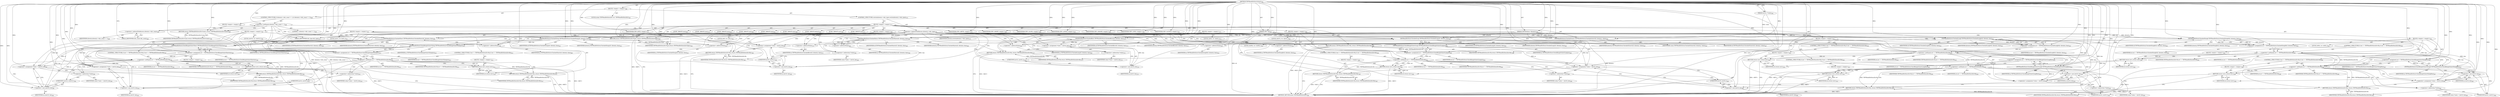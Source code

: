 digraph "TIFFReadDirEntrySshort" {  
"79117" [label = <(METHOD,TIFFReadDirEntrySshort)<SUB>564</SUB>> ]
"79118" [label = <(PARAM,TIFF *tif)<SUB>565</SUB>> ]
"79119" [label = <(PARAM,TIFFDirEntry *direntry)<SUB>565</SUB>> ]
"79120" [label = <(PARAM,int16_t *value)<SUB>565</SUB>> ]
"79121" [label = <(BLOCK,&lt;empty&gt;,&lt;empty&gt;)<SUB>566</SUB>> ]
"79122" [label = <(LOCAL,enum TIFFReadDirEntryErr err: TIFFReadDirEntryErr)<SUB>567</SUB>> ]
"79123" [label = <(CONTROL_STRUCTURE,if (direntry-&gt;tdir_count != 1),if (direntry-&gt;tdir_count != 1))<SUB>568</SUB>> ]
"79124" [label = <(&lt;operator&gt;.notEquals,direntry-&gt;tdir_count != 1)<SUB>568</SUB>> ]
"79125" [label = <(&lt;operator&gt;.indirectFieldAccess,direntry-&gt;tdir_count)<SUB>568</SUB>> ]
"79126" [label = <(IDENTIFIER,direntry,direntry-&gt;tdir_count != 1)<SUB>568</SUB>> ]
"79127" [label = <(FIELD_IDENTIFIER,tdir_count,tdir_count)<SUB>568</SUB>> ]
"79128" [label = <(LITERAL,1,direntry-&gt;tdir_count != 1)<SUB>568</SUB>> ]
"79129" [label = <(BLOCK,&lt;empty&gt;,&lt;empty&gt;)<SUB>569</SUB>> ]
"79130" [label = <(RETURN,return (TIFFReadDirEntryErrCount);,return (TIFFReadDirEntryErrCount);)<SUB>569</SUB>> ]
"79131" [label = <(IDENTIFIER,TIFFReadDirEntryErrCount,return (TIFFReadDirEntryErrCount);)<SUB>569</SUB>> ]
"79132" [label = <(CONTROL_STRUCTURE,switch(direntry-&gt;tdir_type),switch(direntry-&gt;tdir_type))<SUB>570</SUB>> ]
"79133" [label = <(&lt;operator&gt;.indirectFieldAccess,direntry-&gt;tdir_type)<SUB>570</SUB>> ]
"79134" [label = <(IDENTIFIER,direntry,switch(direntry-&gt;tdir_type))<SUB>570</SUB>> ]
"79135" [label = <(FIELD_IDENTIFIER,tdir_type,tdir_type)<SUB>570</SUB>> ]
"79136" [label = <(BLOCK,&lt;empty&gt;,&lt;empty&gt;)<SUB>571</SUB>> ]
"79137" [label = <(JUMP_TARGET,case)<SUB>572</SUB>> ]
"79138" [label = <(IDENTIFIER,TIFF_BYTE,&lt;empty&gt;)<SUB>572</SUB>> ]
"79139" [label = <(BLOCK,&lt;empty&gt;,&lt;empty&gt;)<SUB>573</SUB>> ]
"79140" [label = <(LOCAL,uint8_t m: uint8_t)<SUB>574</SUB>> ]
"79141" [label = <(TIFFReadDirEntryCheckedByte,TIFFReadDirEntryCheckedByte(tif, direntry, &amp;m))<SUB>575</SUB>> ]
"79142" [label = <(IDENTIFIER,tif,TIFFReadDirEntryCheckedByte(tif, direntry, &amp;m))<SUB>575</SUB>> ]
"79143" [label = <(IDENTIFIER,direntry,TIFFReadDirEntryCheckedByte(tif, direntry, &amp;m))<SUB>575</SUB>> ]
"79144" [label = <(&lt;operator&gt;.addressOf,&amp;m)<SUB>575</SUB>> ]
"79145" [label = <(IDENTIFIER,m,TIFFReadDirEntryCheckedByte(tif, direntry, &amp;m))<SUB>575</SUB>> ]
"79146" [label = <(&lt;operator&gt;.assignment,*value = (int16_t)m)<SUB>576</SUB>> ]
"79147" [label = <(&lt;operator&gt;.indirection,*value)<SUB>576</SUB>> ]
"79148" [label = <(IDENTIFIER,value,*value = (int16_t)m)<SUB>576</SUB>> ]
"79149" [label = <(&lt;operator&gt;.cast,(int16_t)m)<SUB>576</SUB>> ]
"79150" [label = <(UNKNOWN,int16_t,int16_t)<SUB>576</SUB>> ]
"79151" [label = <(IDENTIFIER,m,(int16_t)m)<SUB>576</SUB>> ]
"79152" [label = <(RETURN,return (TIFFReadDirEntryErrOk);,return (TIFFReadDirEntryErrOk);)<SUB>577</SUB>> ]
"79153" [label = <(IDENTIFIER,TIFFReadDirEntryErrOk,return (TIFFReadDirEntryErrOk);)<SUB>577</SUB>> ]
"79154" [label = <(JUMP_TARGET,case)<SUB>579</SUB>> ]
"79155" [label = <(IDENTIFIER,TIFF_SBYTE,&lt;empty&gt;)<SUB>579</SUB>> ]
"79156" [label = <(BLOCK,&lt;empty&gt;,&lt;empty&gt;)<SUB>580</SUB>> ]
"79157" [label = <(LOCAL,int8_t m: int8_t)<SUB>581</SUB>> ]
"79158" [label = <(TIFFReadDirEntryCheckedSbyte,TIFFReadDirEntryCheckedSbyte(tif, direntry, &amp;m))<SUB>582</SUB>> ]
"79159" [label = <(IDENTIFIER,tif,TIFFReadDirEntryCheckedSbyte(tif, direntry, &amp;m))<SUB>582</SUB>> ]
"79160" [label = <(IDENTIFIER,direntry,TIFFReadDirEntryCheckedSbyte(tif, direntry, &amp;m))<SUB>582</SUB>> ]
"79161" [label = <(&lt;operator&gt;.addressOf,&amp;m)<SUB>582</SUB>> ]
"79162" [label = <(IDENTIFIER,m,TIFFReadDirEntryCheckedSbyte(tif, direntry, &amp;m))<SUB>582</SUB>> ]
"79163" [label = <(&lt;operator&gt;.assignment,*value = (int16_t)m)<SUB>583</SUB>> ]
"79164" [label = <(&lt;operator&gt;.indirection,*value)<SUB>583</SUB>> ]
"79165" [label = <(IDENTIFIER,value,*value = (int16_t)m)<SUB>583</SUB>> ]
"79166" [label = <(&lt;operator&gt;.cast,(int16_t)m)<SUB>583</SUB>> ]
"79167" [label = <(UNKNOWN,int16_t,int16_t)<SUB>583</SUB>> ]
"79168" [label = <(IDENTIFIER,m,(int16_t)m)<SUB>583</SUB>> ]
"79169" [label = <(RETURN,return (TIFFReadDirEntryErrOk);,return (TIFFReadDirEntryErrOk);)<SUB>584</SUB>> ]
"79170" [label = <(IDENTIFIER,TIFFReadDirEntryErrOk,return (TIFFReadDirEntryErrOk);)<SUB>584</SUB>> ]
"79171" [label = <(JUMP_TARGET,case)<SUB>586</SUB>> ]
"79172" [label = <(IDENTIFIER,TIFF_SHORT,&lt;empty&gt;)<SUB>586</SUB>> ]
"79173" [label = <(BLOCK,&lt;empty&gt;,&lt;empty&gt;)<SUB>587</SUB>> ]
"79174" [label = <(LOCAL,uint16_t m: uint16_t)<SUB>588</SUB>> ]
"79175" [label = <(TIFFReadDirEntryCheckedShort,TIFFReadDirEntryCheckedShort(tif, direntry, &amp;m))<SUB>589</SUB>> ]
"79176" [label = <(IDENTIFIER,tif,TIFFReadDirEntryCheckedShort(tif, direntry, &amp;m))<SUB>589</SUB>> ]
"79177" [label = <(IDENTIFIER,direntry,TIFFReadDirEntryCheckedShort(tif, direntry, &amp;m))<SUB>589</SUB>> ]
"79178" [label = <(&lt;operator&gt;.addressOf,&amp;m)<SUB>589</SUB>> ]
"79179" [label = <(IDENTIFIER,m,TIFFReadDirEntryCheckedShort(tif, direntry, &amp;m))<SUB>589</SUB>> ]
"79180" [label = <(&lt;operator&gt;.assignment,err = TIFFReadDirEntryCheckRangeSshortShort(m))<SUB>590</SUB>> ]
"79181" [label = <(IDENTIFIER,err,err = TIFFReadDirEntryCheckRangeSshortShort(m))<SUB>590</SUB>> ]
"79182" [label = <(TIFFReadDirEntryCheckRangeSshortShort,TIFFReadDirEntryCheckRangeSshortShort(m))<SUB>590</SUB>> ]
"79183" [label = <(IDENTIFIER,m,TIFFReadDirEntryCheckRangeSshortShort(m))<SUB>590</SUB>> ]
"79184" [label = <(CONTROL_STRUCTURE,if (err != TIFFReadDirEntryErrOk),if (err != TIFFReadDirEntryErrOk))<SUB>591</SUB>> ]
"79185" [label = <(&lt;operator&gt;.notEquals,err != TIFFReadDirEntryErrOk)<SUB>591</SUB>> ]
"79186" [label = <(IDENTIFIER,err,err != TIFFReadDirEntryErrOk)<SUB>591</SUB>> ]
"79187" [label = <(IDENTIFIER,TIFFReadDirEntryErrOk,err != TIFFReadDirEntryErrOk)<SUB>591</SUB>> ]
"79188" [label = <(BLOCK,&lt;empty&gt;,&lt;empty&gt;)<SUB>592</SUB>> ]
"79189" [label = <(RETURN,return (err);,return (err);)<SUB>592</SUB>> ]
"79190" [label = <(IDENTIFIER,err,return (err);)<SUB>592</SUB>> ]
"79191" [label = <(&lt;operator&gt;.assignment,*value = (uint16_t)m)<SUB>593</SUB>> ]
"79192" [label = <(&lt;operator&gt;.indirection,*value)<SUB>593</SUB>> ]
"79193" [label = <(IDENTIFIER,value,*value = (uint16_t)m)<SUB>593</SUB>> ]
"79194" [label = <(&lt;operator&gt;.cast,(uint16_t)m)<SUB>593</SUB>> ]
"79195" [label = <(UNKNOWN,uint16_t,uint16_t)<SUB>593</SUB>> ]
"79196" [label = <(IDENTIFIER,m,(uint16_t)m)<SUB>593</SUB>> ]
"79197" [label = <(RETURN,return (TIFFReadDirEntryErrOk);,return (TIFFReadDirEntryErrOk);)<SUB>594</SUB>> ]
"79198" [label = <(IDENTIFIER,TIFFReadDirEntryErrOk,return (TIFFReadDirEntryErrOk);)<SUB>594</SUB>> ]
"79199" [label = <(JUMP_TARGET,case)<SUB>596</SUB>> ]
"79200" [label = <(IDENTIFIER,TIFF_SSHORT,&lt;empty&gt;)<SUB>596</SUB>> ]
"79201" [label = <(TIFFReadDirEntryCheckedSshort,TIFFReadDirEntryCheckedSshort(tif, direntry, value))<SUB>597</SUB>> ]
"79202" [label = <(IDENTIFIER,tif,TIFFReadDirEntryCheckedSshort(tif, direntry, value))<SUB>597</SUB>> ]
"79203" [label = <(IDENTIFIER,direntry,TIFFReadDirEntryCheckedSshort(tif, direntry, value))<SUB>597</SUB>> ]
"79204" [label = <(IDENTIFIER,value,TIFFReadDirEntryCheckedSshort(tif, direntry, value))<SUB>597</SUB>> ]
"79205" [label = <(RETURN,return (TIFFReadDirEntryErrOk);,return (TIFFReadDirEntryErrOk);)<SUB>598</SUB>> ]
"79206" [label = <(IDENTIFIER,TIFFReadDirEntryErrOk,return (TIFFReadDirEntryErrOk);)<SUB>598</SUB>> ]
"79207" [label = <(JUMP_TARGET,case)<SUB>599</SUB>> ]
"79208" [label = <(IDENTIFIER,TIFF_LONG,&lt;empty&gt;)<SUB>599</SUB>> ]
"79209" [label = <(BLOCK,&lt;empty&gt;,&lt;empty&gt;)<SUB>600</SUB>> ]
"79210" [label = <(LOCAL,uint32_t m: uint32_t)<SUB>601</SUB>> ]
"79211" [label = <(TIFFReadDirEntryCheckedLong,TIFFReadDirEntryCheckedLong(tif, direntry, &amp;m))<SUB>602</SUB>> ]
"79212" [label = <(IDENTIFIER,tif,TIFFReadDirEntryCheckedLong(tif, direntry, &amp;m))<SUB>602</SUB>> ]
"79213" [label = <(IDENTIFIER,direntry,TIFFReadDirEntryCheckedLong(tif, direntry, &amp;m))<SUB>602</SUB>> ]
"79214" [label = <(&lt;operator&gt;.addressOf,&amp;m)<SUB>602</SUB>> ]
"79215" [label = <(IDENTIFIER,m,TIFFReadDirEntryCheckedLong(tif, direntry, &amp;m))<SUB>602</SUB>> ]
"79216" [label = <(&lt;operator&gt;.assignment,err = TIFFReadDirEntryCheckRangeSshortLong(m))<SUB>603</SUB>> ]
"79217" [label = <(IDENTIFIER,err,err = TIFFReadDirEntryCheckRangeSshortLong(m))<SUB>603</SUB>> ]
"79218" [label = <(TIFFReadDirEntryCheckRangeSshortLong,TIFFReadDirEntryCheckRangeSshortLong(m))<SUB>603</SUB>> ]
"79219" [label = <(IDENTIFIER,m,TIFFReadDirEntryCheckRangeSshortLong(m))<SUB>603</SUB>> ]
"79220" [label = <(CONTROL_STRUCTURE,if (err != TIFFReadDirEntryErrOk),if (err != TIFFReadDirEntryErrOk))<SUB>604</SUB>> ]
"79221" [label = <(&lt;operator&gt;.notEquals,err != TIFFReadDirEntryErrOk)<SUB>604</SUB>> ]
"79222" [label = <(IDENTIFIER,err,err != TIFFReadDirEntryErrOk)<SUB>604</SUB>> ]
"79223" [label = <(IDENTIFIER,TIFFReadDirEntryErrOk,err != TIFFReadDirEntryErrOk)<SUB>604</SUB>> ]
"79224" [label = <(BLOCK,&lt;empty&gt;,&lt;empty&gt;)<SUB>605</SUB>> ]
"79225" [label = <(RETURN,return (err);,return (err);)<SUB>605</SUB>> ]
"79226" [label = <(IDENTIFIER,err,return (err);)<SUB>605</SUB>> ]
"79227" [label = <(&lt;operator&gt;.assignment,*value = (int16_t)m)<SUB>606</SUB>> ]
"79228" [label = <(&lt;operator&gt;.indirection,*value)<SUB>606</SUB>> ]
"79229" [label = <(IDENTIFIER,value,*value = (int16_t)m)<SUB>606</SUB>> ]
"79230" [label = <(&lt;operator&gt;.cast,(int16_t)m)<SUB>606</SUB>> ]
"79231" [label = <(UNKNOWN,int16_t,int16_t)<SUB>606</SUB>> ]
"79232" [label = <(IDENTIFIER,m,(int16_t)m)<SUB>606</SUB>> ]
"79233" [label = <(RETURN,return (TIFFReadDirEntryErrOk);,return (TIFFReadDirEntryErrOk);)<SUB>607</SUB>> ]
"79234" [label = <(IDENTIFIER,TIFFReadDirEntryErrOk,return (TIFFReadDirEntryErrOk);)<SUB>607</SUB>> ]
"79235" [label = <(JUMP_TARGET,case)<SUB>609</SUB>> ]
"79236" [label = <(IDENTIFIER,TIFF_SLONG,&lt;empty&gt;)<SUB>609</SUB>> ]
"79237" [label = <(BLOCK,&lt;empty&gt;,&lt;empty&gt;)<SUB>610</SUB>> ]
"79238" [label = <(LOCAL,int32_t m: int32_t)<SUB>611</SUB>> ]
"79239" [label = <(TIFFReadDirEntryCheckedSlong,TIFFReadDirEntryCheckedSlong(tif, direntry, &amp;m))<SUB>612</SUB>> ]
"79240" [label = <(IDENTIFIER,tif,TIFFReadDirEntryCheckedSlong(tif, direntry, &amp;m))<SUB>612</SUB>> ]
"79241" [label = <(IDENTIFIER,direntry,TIFFReadDirEntryCheckedSlong(tif, direntry, &amp;m))<SUB>612</SUB>> ]
"79242" [label = <(&lt;operator&gt;.addressOf,&amp;m)<SUB>612</SUB>> ]
"79243" [label = <(IDENTIFIER,m,TIFFReadDirEntryCheckedSlong(tif, direntry, &amp;m))<SUB>612</SUB>> ]
"79244" [label = <(&lt;operator&gt;.assignment,err = TIFFReadDirEntryCheckRangeSshortSlong(m))<SUB>613</SUB>> ]
"79245" [label = <(IDENTIFIER,err,err = TIFFReadDirEntryCheckRangeSshortSlong(m))<SUB>613</SUB>> ]
"79246" [label = <(TIFFReadDirEntryCheckRangeSshortSlong,TIFFReadDirEntryCheckRangeSshortSlong(m))<SUB>613</SUB>> ]
"79247" [label = <(IDENTIFIER,m,TIFFReadDirEntryCheckRangeSshortSlong(m))<SUB>613</SUB>> ]
"79248" [label = <(CONTROL_STRUCTURE,if (err != TIFFReadDirEntryErrOk),if (err != TIFFReadDirEntryErrOk))<SUB>614</SUB>> ]
"79249" [label = <(&lt;operator&gt;.notEquals,err != TIFFReadDirEntryErrOk)<SUB>614</SUB>> ]
"79250" [label = <(IDENTIFIER,err,err != TIFFReadDirEntryErrOk)<SUB>614</SUB>> ]
"79251" [label = <(IDENTIFIER,TIFFReadDirEntryErrOk,err != TIFFReadDirEntryErrOk)<SUB>614</SUB>> ]
"79252" [label = <(BLOCK,&lt;empty&gt;,&lt;empty&gt;)<SUB>615</SUB>> ]
"79253" [label = <(RETURN,return (err);,return (err);)<SUB>615</SUB>> ]
"79254" [label = <(IDENTIFIER,err,return (err);)<SUB>615</SUB>> ]
"79255" [label = <(&lt;operator&gt;.assignment,*value = (int16_t)m)<SUB>616</SUB>> ]
"79256" [label = <(&lt;operator&gt;.indirection,*value)<SUB>616</SUB>> ]
"79257" [label = <(IDENTIFIER,value,*value = (int16_t)m)<SUB>616</SUB>> ]
"79258" [label = <(&lt;operator&gt;.cast,(int16_t)m)<SUB>616</SUB>> ]
"79259" [label = <(UNKNOWN,int16_t,int16_t)<SUB>616</SUB>> ]
"79260" [label = <(IDENTIFIER,m,(int16_t)m)<SUB>616</SUB>> ]
"79261" [label = <(RETURN,return (TIFFReadDirEntryErrOk);,return (TIFFReadDirEntryErrOk);)<SUB>617</SUB>> ]
"79262" [label = <(IDENTIFIER,TIFFReadDirEntryErrOk,return (TIFFReadDirEntryErrOk);)<SUB>617</SUB>> ]
"79263" [label = <(JUMP_TARGET,case)<SUB>619</SUB>> ]
"79264" [label = <(IDENTIFIER,TIFF_LONG8,&lt;empty&gt;)<SUB>619</SUB>> ]
"79265" [label = <(BLOCK,&lt;empty&gt;,&lt;empty&gt;)<SUB>620</SUB>> ]
"79266" [label = <(LOCAL,uint64_t m: uint64_t)<SUB>621</SUB>> ]
"79267" [label = <(&lt;operator&gt;.assignment,err = TIFFReadDirEntryCheckedLong8(tif, direntry, &amp;m))<SUB>622</SUB>> ]
"79268" [label = <(IDENTIFIER,err,err = TIFFReadDirEntryCheckedLong8(tif, direntry, &amp;m))<SUB>622</SUB>> ]
"79269" [label = <(TIFFReadDirEntryCheckedLong8,TIFFReadDirEntryCheckedLong8(tif, direntry, &amp;m))<SUB>622</SUB>> ]
"79270" [label = <(IDENTIFIER,tif,TIFFReadDirEntryCheckedLong8(tif, direntry, &amp;m))<SUB>622</SUB>> ]
"79271" [label = <(IDENTIFIER,direntry,TIFFReadDirEntryCheckedLong8(tif, direntry, &amp;m))<SUB>622</SUB>> ]
"79272" [label = <(&lt;operator&gt;.addressOf,&amp;m)<SUB>622</SUB>> ]
"79273" [label = <(IDENTIFIER,m,TIFFReadDirEntryCheckedLong8(tif, direntry, &amp;m))<SUB>622</SUB>> ]
"79274" [label = <(CONTROL_STRUCTURE,if (err != TIFFReadDirEntryErrOk),if (err != TIFFReadDirEntryErrOk))<SUB>623</SUB>> ]
"79275" [label = <(&lt;operator&gt;.notEquals,err != TIFFReadDirEntryErrOk)<SUB>623</SUB>> ]
"79276" [label = <(IDENTIFIER,err,err != TIFFReadDirEntryErrOk)<SUB>623</SUB>> ]
"79277" [label = <(IDENTIFIER,TIFFReadDirEntryErrOk,err != TIFFReadDirEntryErrOk)<SUB>623</SUB>> ]
"79278" [label = <(BLOCK,&lt;empty&gt;,&lt;empty&gt;)<SUB>624</SUB>> ]
"79279" [label = <(RETURN,return (err);,return (err);)<SUB>624</SUB>> ]
"79280" [label = <(IDENTIFIER,err,return (err);)<SUB>624</SUB>> ]
"79281" [label = <(&lt;operator&gt;.assignment,err = TIFFReadDirEntryCheckRangeSshortLong8(m))<SUB>625</SUB>> ]
"79282" [label = <(IDENTIFIER,err,err = TIFFReadDirEntryCheckRangeSshortLong8(m))<SUB>625</SUB>> ]
"79283" [label = <(TIFFReadDirEntryCheckRangeSshortLong8,TIFFReadDirEntryCheckRangeSshortLong8(m))<SUB>625</SUB>> ]
"79284" [label = <(IDENTIFIER,m,TIFFReadDirEntryCheckRangeSshortLong8(m))<SUB>625</SUB>> ]
"79285" [label = <(CONTROL_STRUCTURE,if (err != TIFFReadDirEntryErrOk),if (err != TIFFReadDirEntryErrOk))<SUB>626</SUB>> ]
"79286" [label = <(&lt;operator&gt;.notEquals,err != TIFFReadDirEntryErrOk)<SUB>626</SUB>> ]
"79287" [label = <(IDENTIFIER,err,err != TIFFReadDirEntryErrOk)<SUB>626</SUB>> ]
"79288" [label = <(IDENTIFIER,TIFFReadDirEntryErrOk,err != TIFFReadDirEntryErrOk)<SUB>626</SUB>> ]
"79289" [label = <(BLOCK,&lt;empty&gt;,&lt;empty&gt;)<SUB>627</SUB>> ]
"79290" [label = <(RETURN,return (err);,return (err);)<SUB>627</SUB>> ]
"79291" [label = <(IDENTIFIER,err,return (err);)<SUB>627</SUB>> ]
"79292" [label = <(&lt;operator&gt;.assignment,*value = (int16_t)m)<SUB>628</SUB>> ]
"79293" [label = <(&lt;operator&gt;.indirection,*value)<SUB>628</SUB>> ]
"79294" [label = <(IDENTIFIER,value,*value = (int16_t)m)<SUB>628</SUB>> ]
"79295" [label = <(&lt;operator&gt;.cast,(int16_t)m)<SUB>628</SUB>> ]
"79296" [label = <(UNKNOWN,int16_t,int16_t)<SUB>628</SUB>> ]
"79297" [label = <(IDENTIFIER,m,(int16_t)m)<SUB>628</SUB>> ]
"79298" [label = <(RETURN,return (TIFFReadDirEntryErrOk);,return (TIFFReadDirEntryErrOk);)<SUB>629</SUB>> ]
"79299" [label = <(IDENTIFIER,TIFFReadDirEntryErrOk,return (TIFFReadDirEntryErrOk);)<SUB>629</SUB>> ]
"79300" [label = <(JUMP_TARGET,case)<SUB>631</SUB>> ]
"79301" [label = <(IDENTIFIER,TIFF_SLONG8,&lt;empty&gt;)<SUB>631</SUB>> ]
"79302" [label = <(BLOCK,&lt;empty&gt;,&lt;empty&gt;)<SUB>632</SUB>> ]
"79303" [label = <(LOCAL,int64_t m: int64_t)<SUB>633</SUB>> ]
"79304" [label = <(&lt;operator&gt;.assignment,err = TIFFReadDirEntryCheckedSlong8(tif, direntry, &amp;m))<SUB>634</SUB>> ]
"79305" [label = <(IDENTIFIER,err,err = TIFFReadDirEntryCheckedSlong8(tif, direntry, &amp;m))<SUB>634</SUB>> ]
"79306" [label = <(TIFFReadDirEntryCheckedSlong8,TIFFReadDirEntryCheckedSlong8(tif, direntry, &amp;m))<SUB>634</SUB>> ]
"79307" [label = <(IDENTIFIER,tif,TIFFReadDirEntryCheckedSlong8(tif, direntry, &amp;m))<SUB>634</SUB>> ]
"79308" [label = <(IDENTIFIER,direntry,TIFFReadDirEntryCheckedSlong8(tif, direntry, &amp;m))<SUB>634</SUB>> ]
"79309" [label = <(&lt;operator&gt;.addressOf,&amp;m)<SUB>634</SUB>> ]
"79310" [label = <(IDENTIFIER,m,TIFFReadDirEntryCheckedSlong8(tif, direntry, &amp;m))<SUB>634</SUB>> ]
"79311" [label = <(CONTROL_STRUCTURE,if (err != TIFFReadDirEntryErrOk),if (err != TIFFReadDirEntryErrOk))<SUB>635</SUB>> ]
"79312" [label = <(&lt;operator&gt;.notEquals,err != TIFFReadDirEntryErrOk)<SUB>635</SUB>> ]
"79313" [label = <(IDENTIFIER,err,err != TIFFReadDirEntryErrOk)<SUB>635</SUB>> ]
"79314" [label = <(IDENTIFIER,TIFFReadDirEntryErrOk,err != TIFFReadDirEntryErrOk)<SUB>635</SUB>> ]
"79315" [label = <(BLOCK,&lt;empty&gt;,&lt;empty&gt;)<SUB>636</SUB>> ]
"79316" [label = <(RETURN,return (err);,return (err);)<SUB>636</SUB>> ]
"79317" [label = <(IDENTIFIER,err,return (err);)<SUB>636</SUB>> ]
"79318" [label = <(&lt;operator&gt;.assignment,err = TIFFReadDirEntryCheckRangeSshortSlong8(m))<SUB>637</SUB>> ]
"79319" [label = <(IDENTIFIER,err,err = TIFFReadDirEntryCheckRangeSshortSlong8(m))<SUB>637</SUB>> ]
"79320" [label = <(TIFFReadDirEntryCheckRangeSshortSlong8,TIFFReadDirEntryCheckRangeSshortSlong8(m))<SUB>637</SUB>> ]
"79321" [label = <(IDENTIFIER,m,TIFFReadDirEntryCheckRangeSshortSlong8(m))<SUB>637</SUB>> ]
"79322" [label = <(CONTROL_STRUCTURE,if (err != TIFFReadDirEntryErrOk),if (err != TIFFReadDirEntryErrOk))<SUB>638</SUB>> ]
"79323" [label = <(&lt;operator&gt;.notEquals,err != TIFFReadDirEntryErrOk)<SUB>638</SUB>> ]
"79324" [label = <(IDENTIFIER,err,err != TIFFReadDirEntryErrOk)<SUB>638</SUB>> ]
"79325" [label = <(IDENTIFIER,TIFFReadDirEntryErrOk,err != TIFFReadDirEntryErrOk)<SUB>638</SUB>> ]
"79326" [label = <(BLOCK,&lt;empty&gt;,&lt;empty&gt;)<SUB>639</SUB>> ]
"79327" [label = <(RETURN,return (err);,return (err);)<SUB>639</SUB>> ]
"79328" [label = <(IDENTIFIER,err,return (err);)<SUB>639</SUB>> ]
"79329" [label = <(&lt;operator&gt;.assignment,*value = (int16_t)m)<SUB>640</SUB>> ]
"79330" [label = <(&lt;operator&gt;.indirection,*value)<SUB>640</SUB>> ]
"79331" [label = <(IDENTIFIER,value,*value = (int16_t)m)<SUB>640</SUB>> ]
"79332" [label = <(&lt;operator&gt;.cast,(int16_t)m)<SUB>640</SUB>> ]
"79333" [label = <(UNKNOWN,int16_t,int16_t)<SUB>640</SUB>> ]
"79334" [label = <(IDENTIFIER,m,(int16_t)m)<SUB>640</SUB>> ]
"79335" [label = <(RETURN,return (TIFFReadDirEntryErrOk);,return (TIFFReadDirEntryErrOk);)<SUB>641</SUB>> ]
"79336" [label = <(IDENTIFIER,TIFFReadDirEntryErrOk,return (TIFFReadDirEntryErrOk);)<SUB>641</SUB>> ]
"79337" [label = <(JUMP_TARGET,default)<SUB>643</SUB>> ]
"79338" [label = <(RETURN,return (TIFFReadDirEntryErrType);,return (TIFFReadDirEntryErrType);)<SUB>644</SUB>> ]
"79339" [label = <(IDENTIFIER,TIFFReadDirEntryErrType,return (TIFFReadDirEntryErrType);)<SUB>644</SUB>> ]
"79340" [label = <(METHOD_RETURN,enum TIFFReadDirEntryErr)<SUB>564</SUB>> ]
  "79117" -> "79118"  [ label = "AST: "] 
  "79117" -> "79119"  [ label = "AST: "] 
  "79117" -> "79120"  [ label = "AST: "] 
  "79117" -> "79121"  [ label = "AST: "] 
  "79117" -> "79340"  [ label = "AST: "] 
  "79121" -> "79122"  [ label = "AST: "] 
  "79121" -> "79123"  [ label = "AST: "] 
  "79121" -> "79132"  [ label = "AST: "] 
  "79123" -> "79124"  [ label = "AST: "] 
  "79123" -> "79129"  [ label = "AST: "] 
  "79124" -> "79125"  [ label = "AST: "] 
  "79124" -> "79128"  [ label = "AST: "] 
  "79125" -> "79126"  [ label = "AST: "] 
  "79125" -> "79127"  [ label = "AST: "] 
  "79129" -> "79130"  [ label = "AST: "] 
  "79130" -> "79131"  [ label = "AST: "] 
  "79132" -> "79133"  [ label = "AST: "] 
  "79132" -> "79136"  [ label = "AST: "] 
  "79133" -> "79134"  [ label = "AST: "] 
  "79133" -> "79135"  [ label = "AST: "] 
  "79136" -> "79137"  [ label = "AST: "] 
  "79136" -> "79138"  [ label = "AST: "] 
  "79136" -> "79139"  [ label = "AST: "] 
  "79136" -> "79154"  [ label = "AST: "] 
  "79136" -> "79155"  [ label = "AST: "] 
  "79136" -> "79156"  [ label = "AST: "] 
  "79136" -> "79171"  [ label = "AST: "] 
  "79136" -> "79172"  [ label = "AST: "] 
  "79136" -> "79173"  [ label = "AST: "] 
  "79136" -> "79199"  [ label = "AST: "] 
  "79136" -> "79200"  [ label = "AST: "] 
  "79136" -> "79201"  [ label = "AST: "] 
  "79136" -> "79205"  [ label = "AST: "] 
  "79136" -> "79207"  [ label = "AST: "] 
  "79136" -> "79208"  [ label = "AST: "] 
  "79136" -> "79209"  [ label = "AST: "] 
  "79136" -> "79235"  [ label = "AST: "] 
  "79136" -> "79236"  [ label = "AST: "] 
  "79136" -> "79237"  [ label = "AST: "] 
  "79136" -> "79263"  [ label = "AST: "] 
  "79136" -> "79264"  [ label = "AST: "] 
  "79136" -> "79265"  [ label = "AST: "] 
  "79136" -> "79300"  [ label = "AST: "] 
  "79136" -> "79301"  [ label = "AST: "] 
  "79136" -> "79302"  [ label = "AST: "] 
  "79136" -> "79337"  [ label = "AST: "] 
  "79136" -> "79338"  [ label = "AST: "] 
  "79139" -> "79140"  [ label = "AST: "] 
  "79139" -> "79141"  [ label = "AST: "] 
  "79139" -> "79146"  [ label = "AST: "] 
  "79139" -> "79152"  [ label = "AST: "] 
  "79141" -> "79142"  [ label = "AST: "] 
  "79141" -> "79143"  [ label = "AST: "] 
  "79141" -> "79144"  [ label = "AST: "] 
  "79144" -> "79145"  [ label = "AST: "] 
  "79146" -> "79147"  [ label = "AST: "] 
  "79146" -> "79149"  [ label = "AST: "] 
  "79147" -> "79148"  [ label = "AST: "] 
  "79149" -> "79150"  [ label = "AST: "] 
  "79149" -> "79151"  [ label = "AST: "] 
  "79152" -> "79153"  [ label = "AST: "] 
  "79156" -> "79157"  [ label = "AST: "] 
  "79156" -> "79158"  [ label = "AST: "] 
  "79156" -> "79163"  [ label = "AST: "] 
  "79156" -> "79169"  [ label = "AST: "] 
  "79158" -> "79159"  [ label = "AST: "] 
  "79158" -> "79160"  [ label = "AST: "] 
  "79158" -> "79161"  [ label = "AST: "] 
  "79161" -> "79162"  [ label = "AST: "] 
  "79163" -> "79164"  [ label = "AST: "] 
  "79163" -> "79166"  [ label = "AST: "] 
  "79164" -> "79165"  [ label = "AST: "] 
  "79166" -> "79167"  [ label = "AST: "] 
  "79166" -> "79168"  [ label = "AST: "] 
  "79169" -> "79170"  [ label = "AST: "] 
  "79173" -> "79174"  [ label = "AST: "] 
  "79173" -> "79175"  [ label = "AST: "] 
  "79173" -> "79180"  [ label = "AST: "] 
  "79173" -> "79184"  [ label = "AST: "] 
  "79173" -> "79191"  [ label = "AST: "] 
  "79173" -> "79197"  [ label = "AST: "] 
  "79175" -> "79176"  [ label = "AST: "] 
  "79175" -> "79177"  [ label = "AST: "] 
  "79175" -> "79178"  [ label = "AST: "] 
  "79178" -> "79179"  [ label = "AST: "] 
  "79180" -> "79181"  [ label = "AST: "] 
  "79180" -> "79182"  [ label = "AST: "] 
  "79182" -> "79183"  [ label = "AST: "] 
  "79184" -> "79185"  [ label = "AST: "] 
  "79184" -> "79188"  [ label = "AST: "] 
  "79185" -> "79186"  [ label = "AST: "] 
  "79185" -> "79187"  [ label = "AST: "] 
  "79188" -> "79189"  [ label = "AST: "] 
  "79189" -> "79190"  [ label = "AST: "] 
  "79191" -> "79192"  [ label = "AST: "] 
  "79191" -> "79194"  [ label = "AST: "] 
  "79192" -> "79193"  [ label = "AST: "] 
  "79194" -> "79195"  [ label = "AST: "] 
  "79194" -> "79196"  [ label = "AST: "] 
  "79197" -> "79198"  [ label = "AST: "] 
  "79201" -> "79202"  [ label = "AST: "] 
  "79201" -> "79203"  [ label = "AST: "] 
  "79201" -> "79204"  [ label = "AST: "] 
  "79205" -> "79206"  [ label = "AST: "] 
  "79209" -> "79210"  [ label = "AST: "] 
  "79209" -> "79211"  [ label = "AST: "] 
  "79209" -> "79216"  [ label = "AST: "] 
  "79209" -> "79220"  [ label = "AST: "] 
  "79209" -> "79227"  [ label = "AST: "] 
  "79209" -> "79233"  [ label = "AST: "] 
  "79211" -> "79212"  [ label = "AST: "] 
  "79211" -> "79213"  [ label = "AST: "] 
  "79211" -> "79214"  [ label = "AST: "] 
  "79214" -> "79215"  [ label = "AST: "] 
  "79216" -> "79217"  [ label = "AST: "] 
  "79216" -> "79218"  [ label = "AST: "] 
  "79218" -> "79219"  [ label = "AST: "] 
  "79220" -> "79221"  [ label = "AST: "] 
  "79220" -> "79224"  [ label = "AST: "] 
  "79221" -> "79222"  [ label = "AST: "] 
  "79221" -> "79223"  [ label = "AST: "] 
  "79224" -> "79225"  [ label = "AST: "] 
  "79225" -> "79226"  [ label = "AST: "] 
  "79227" -> "79228"  [ label = "AST: "] 
  "79227" -> "79230"  [ label = "AST: "] 
  "79228" -> "79229"  [ label = "AST: "] 
  "79230" -> "79231"  [ label = "AST: "] 
  "79230" -> "79232"  [ label = "AST: "] 
  "79233" -> "79234"  [ label = "AST: "] 
  "79237" -> "79238"  [ label = "AST: "] 
  "79237" -> "79239"  [ label = "AST: "] 
  "79237" -> "79244"  [ label = "AST: "] 
  "79237" -> "79248"  [ label = "AST: "] 
  "79237" -> "79255"  [ label = "AST: "] 
  "79237" -> "79261"  [ label = "AST: "] 
  "79239" -> "79240"  [ label = "AST: "] 
  "79239" -> "79241"  [ label = "AST: "] 
  "79239" -> "79242"  [ label = "AST: "] 
  "79242" -> "79243"  [ label = "AST: "] 
  "79244" -> "79245"  [ label = "AST: "] 
  "79244" -> "79246"  [ label = "AST: "] 
  "79246" -> "79247"  [ label = "AST: "] 
  "79248" -> "79249"  [ label = "AST: "] 
  "79248" -> "79252"  [ label = "AST: "] 
  "79249" -> "79250"  [ label = "AST: "] 
  "79249" -> "79251"  [ label = "AST: "] 
  "79252" -> "79253"  [ label = "AST: "] 
  "79253" -> "79254"  [ label = "AST: "] 
  "79255" -> "79256"  [ label = "AST: "] 
  "79255" -> "79258"  [ label = "AST: "] 
  "79256" -> "79257"  [ label = "AST: "] 
  "79258" -> "79259"  [ label = "AST: "] 
  "79258" -> "79260"  [ label = "AST: "] 
  "79261" -> "79262"  [ label = "AST: "] 
  "79265" -> "79266"  [ label = "AST: "] 
  "79265" -> "79267"  [ label = "AST: "] 
  "79265" -> "79274"  [ label = "AST: "] 
  "79265" -> "79281"  [ label = "AST: "] 
  "79265" -> "79285"  [ label = "AST: "] 
  "79265" -> "79292"  [ label = "AST: "] 
  "79265" -> "79298"  [ label = "AST: "] 
  "79267" -> "79268"  [ label = "AST: "] 
  "79267" -> "79269"  [ label = "AST: "] 
  "79269" -> "79270"  [ label = "AST: "] 
  "79269" -> "79271"  [ label = "AST: "] 
  "79269" -> "79272"  [ label = "AST: "] 
  "79272" -> "79273"  [ label = "AST: "] 
  "79274" -> "79275"  [ label = "AST: "] 
  "79274" -> "79278"  [ label = "AST: "] 
  "79275" -> "79276"  [ label = "AST: "] 
  "79275" -> "79277"  [ label = "AST: "] 
  "79278" -> "79279"  [ label = "AST: "] 
  "79279" -> "79280"  [ label = "AST: "] 
  "79281" -> "79282"  [ label = "AST: "] 
  "79281" -> "79283"  [ label = "AST: "] 
  "79283" -> "79284"  [ label = "AST: "] 
  "79285" -> "79286"  [ label = "AST: "] 
  "79285" -> "79289"  [ label = "AST: "] 
  "79286" -> "79287"  [ label = "AST: "] 
  "79286" -> "79288"  [ label = "AST: "] 
  "79289" -> "79290"  [ label = "AST: "] 
  "79290" -> "79291"  [ label = "AST: "] 
  "79292" -> "79293"  [ label = "AST: "] 
  "79292" -> "79295"  [ label = "AST: "] 
  "79293" -> "79294"  [ label = "AST: "] 
  "79295" -> "79296"  [ label = "AST: "] 
  "79295" -> "79297"  [ label = "AST: "] 
  "79298" -> "79299"  [ label = "AST: "] 
  "79302" -> "79303"  [ label = "AST: "] 
  "79302" -> "79304"  [ label = "AST: "] 
  "79302" -> "79311"  [ label = "AST: "] 
  "79302" -> "79318"  [ label = "AST: "] 
  "79302" -> "79322"  [ label = "AST: "] 
  "79302" -> "79329"  [ label = "AST: "] 
  "79302" -> "79335"  [ label = "AST: "] 
  "79304" -> "79305"  [ label = "AST: "] 
  "79304" -> "79306"  [ label = "AST: "] 
  "79306" -> "79307"  [ label = "AST: "] 
  "79306" -> "79308"  [ label = "AST: "] 
  "79306" -> "79309"  [ label = "AST: "] 
  "79309" -> "79310"  [ label = "AST: "] 
  "79311" -> "79312"  [ label = "AST: "] 
  "79311" -> "79315"  [ label = "AST: "] 
  "79312" -> "79313"  [ label = "AST: "] 
  "79312" -> "79314"  [ label = "AST: "] 
  "79315" -> "79316"  [ label = "AST: "] 
  "79316" -> "79317"  [ label = "AST: "] 
  "79318" -> "79319"  [ label = "AST: "] 
  "79318" -> "79320"  [ label = "AST: "] 
  "79320" -> "79321"  [ label = "AST: "] 
  "79322" -> "79323"  [ label = "AST: "] 
  "79322" -> "79326"  [ label = "AST: "] 
  "79323" -> "79324"  [ label = "AST: "] 
  "79323" -> "79325"  [ label = "AST: "] 
  "79326" -> "79327"  [ label = "AST: "] 
  "79327" -> "79328"  [ label = "AST: "] 
  "79329" -> "79330"  [ label = "AST: "] 
  "79329" -> "79332"  [ label = "AST: "] 
  "79330" -> "79331"  [ label = "AST: "] 
  "79332" -> "79333"  [ label = "AST: "] 
  "79332" -> "79334"  [ label = "AST: "] 
  "79335" -> "79336"  [ label = "AST: "] 
  "79338" -> "79339"  [ label = "AST: "] 
  "79124" -> "79130"  [ label = "CFG: "] 
  "79124" -> "79135"  [ label = "CFG: "] 
  "79133" -> "79144"  [ label = "CFG: "] 
  "79133" -> "79161"  [ label = "CFG: "] 
  "79133" -> "79178"  [ label = "CFG: "] 
  "79133" -> "79201"  [ label = "CFG: "] 
  "79133" -> "79214"  [ label = "CFG: "] 
  "79133" -> "79242"  [ label = "CFG: "] 
  "79133" -> "79272"  [ label = "CFG: "] 
  "79133" -> "79309"  [ label = "CFG: "] 
  "79133" -> "79338"  [ label = "CFG: "] 
  "79125" -> "79124"  [ label = "CFG: "] 
  "79130" -> "79340"  [ label = "CFG: "] 
  "79135" -> "79133"  [ label = "CFG: "] 
  "79201" -> "79205"  [ label = "CFG: "] 
  "79205" -> "79340"  [ label = "CFG: "] 
  "79338" -> "79340"  [ label = "CFG: "] 
  "79127" -> "79125"  [ label = "CFG: "] 
  "79141" -> "79147"  [ label = "CFG: "] 
  "79146" -> "79152"  [ label = "CFG: "] 
  "79152" -> "79340"  [ label = "CFG: "] 
  "79158" -> "79164"  [ label = "CFG: "] 
  "79163" -> "79169"  [ label = "CFG: "] 
  "79169" -> "79340"  [ label = "CFG: "] 
  "79175" -> "79182"  [ label = "CFG: "] 
  "79180" -> "79185"  [ label = "CFG: "] 
  "79191" -> "79197"  [ label = "CFG: "] 
  "79197" -> "79340"  [ label = "CFG: "] 
  "79211" -> "79218"  [ label = "CFG: "] 
  "79216" -> "79221"  [ label = "CFG: "] 
  "79227" -> "79233"  [ label = "CFG: "] 
  "79233" -> "79340"  [ label = "CFG: "] 
  "79239" -> "79246"  [ label = "CFG: "] 
  "79244" -> "79249"  [ label = "CFG: "] 
  "79255" -> "79261"  [ label = "CFG: "] 
  "79261" -> "79340"  [ label = "CFG: "] 
  "79267" -> "79275"  [ label = "CFG: "] 
  "79281" -> "79286"  [ label = "CFG: "] 
  "79292" -> "79298"  [ label = "CFG: "] 
  "79298" -> "79340"  [ label = "CFG: "] 
  "79304" -> "79312"  [ label = "CFG: "] 
  "79318" -> "79323"  [ label = "CFG: "] 
  "79329" -> "79335"  [ label = "CFG: "] 
  "79335" -> "79340"  [ label = "CFG: "] 
  "79144" -> "79141"  [ label = "CFG: "] 
  "79147" -> "79150"  [ label = "CFG: "] 
  "79149" -> "79146"  [ label = "CFG: "] 
  "79161" -> "79158"  [ label = "CFG: "] 
  "79164" -> "79167"  [ label = "CFG: "] 
  "79166" -> "79163"  [ label = "CFG: "] 
  "79178" -> "79175"  [ label = "CFG: "] 
  "79182" -> "79180"  [ label = "CFG: "] 
  "79185" -> "79189"  [ label = "CFG: "] 
  "79185" -> "79192"  [ label = "CFG: "] 
  "79192" -> "79195"  [ label = "CFG: "] 
  "79194" -> "79191"  [ label = "CFG: "] 
  "79214" -> "79211"  [ label = "CFG: "] 
  "79218" -> "79216"  [ label = "CFG: "] 
  "79221" -> "79225"  [ label = "CFG: "] 
  "79221" -> "79228"  [ label = "CFG: "] 
  "79228" -> "79231"  [ label = "CFG: "] 
  "79230" -> "79227"  [ label = "CFG: "] 
  "79242" -> "79239"  [ label = "CFG: "] 
  "79246" -> "79244"  [ label = "CFG: "] 
  "79249" -> "79253"  [ label = "CFG: "] 
  "79249" -> "79256"  [ label = "CFG: "] 
  "79256" -> "79259"  [ label = "CFG: "] 
  "79258" -> "79255"  [ label = "CFG: "] 
  "79269" -> "79267"  [ label = "CFG: "] 
  "79275" -> "79279"  [ label = "CFG: "] 
  "79275" -> "79283"  [ label = "CFG: "] 
  "79283" -> "79281"  [ label = "CFG: "] 
  "79286" -> "79290"  [ label = "CFG: "] 
  "79286" -> "79293"  [ label = "CFG: "] 
  "79293" -> "79296"  [ label = "CFG: "] 
  "79295" -> "79292"  [ label = "CFG: "] 
  "79306" -> "79304"  [ label = "CFG: "] 
  "79312" -> "79316"  [ label = "CFG: "] 
  "79312" -> "79320"  [ label = "CFG: "] 
  "79320" -> "79318"  [ label = "CFG: "] 
  "79323" -> "79327"  [ label = "CFG: "] 
  "79323" -> "79330"  [ label = "CFG: "] 
  "79330" -> "79333"  [ label = "CFG: "] 
  "79332" -> "79329"  [ label = "CFG: "] 
  "79150" -> "79149"  [ label = "CFG: "] 
  "79167" -> "79166"  [ label = "CFG: "] 
  "79189" -> "79340"  [ label = "CFG: "] 
  "79195" -> "79194"  [ label = "CFG: "] 
  "79225" -> "79340"  [ label = "CFG: "] 
  "79231" -> "79230"  [ label = "CFG: "] 
  "79253" -> "79340"  [ label = "CFG: "] 
  "79259" -> "79258"  [ label = "CFG: "] 
  "79272" -> "79269"  [ label = "CFG: "] 
  "79279" -> "79340"  [ label = "CFG: "] 
  "79290" -> "79340"  [ label = "CFG: "] 
  "79296" -> "79295"  [ label = "CFG: "] 
  "79309" -> "79306"  [ label = "CFG: "] 
  "79316" -> "79340"  [ label = "CFG: "] 
  "79327" -> "79340"  [ label = "CFG: "] 
  "79333" -> "79332"  [ label = "CFG: "] 
  "79117" -> "79127"  [ label = "CFG: "] 
  "79290" -> "79340"  [ label = "DDG: &lt;RET&gt;"] 
  "79298" -> "79340"  [ label = "DDG: &lt;RET&gt;"] 
  "79233" -> "79340"  [ label = "DDG: &lt;RET&gt;"] 
  "79225" -> "79340"  [ label = "DDG: &lt;RET&gt;"] 
  "79279" -> "79340"  [ label = "DDG: &lt;RET&gt;"] 
  "79338" -> "79340"  [ label = "DDG: &lt;RET&gt;"] 
  "79152" -> "79340"  [ label = "DDG: &lt;RET&gt;"] 
  "79261" -> "79340"  [ label = "DDG: &lt;RET&gt;"] 
  "79169" -> "79340"  [ label = "DDG: &lt;RET&gt;"] 
  "79335" -> "79340"  [ label = "DDG: &lt;RET&gt;"] 
  "79253" -> "79340"  [ label = "DDG: &lt;RET&gt;"] 
  "79130" -> "79340"  [ label = "DDG: &lt;RET&gt;"] 
  "79197" -> "79340"  [ label = "DDG: &lt;RET&gt;"] 
  "79205" -> "79340"  [ label = "DDG: &lt;RET&gt;"] 
  "79327" -> "79340"  [ label = "DDG: &lt;RET&gt;"] 
  "79189" -> "79340"  [ label = "DDG: &lt;RET&gt;"] 
  "79316" -> "79340"  [ label = "DDG: &lt;RET&gt;"] 
  "79118" -> "79340"  [ label = "DDG: tif"] 
  "79119" -> "79340"  [ label = "DDG: direntry"] 
  "79120" -> "79340"  [ label = "DDG: value"] 
  "79124" -> "79340"  [ label = "DDG: direntry-&gt;tdir_count"] 
  "79124" -> "79340"  [ label = "DDG: direntry-&gt;tdir_count != 1"] 
  "79117" -> "79118"  [ label = "DDG: "] 
  "79117" -> "79119"  [ label = "DDG: "] 
  "79117" -> "79120"  [ label = "DDG: "] 
  "79117" -> "79124"  [ label = "DDG: "] 
  "79131" -> "79130"  [ label = "DDG: TIFFReadDirEntryErrCount"] 
  "79117" -> "79130"  [ label = "DDG: "] 
  "79117" -> "79138"  [ label = "DDG: "] 
  "79117" -> "79155"  [ label = "DDG: "] 
  "79117" -> "79172"  [ label = "DDG: "] 
  "79117" -> "79200"  [ label = "DDG: "] 
  "79206" -> "79205"  [ label = "DDG: TIFFReadDirEntryErrOk"] 
  "79117" -> "79205"  [ label = "DDG: "] 
  "79117" -> "79208"  [ label = "DDG: "] 
  "79117" -> "79236"  [ label = "DDG: "] 
  "79117" -> "79264"  [ label = "DDG: "] 
  "79117" -> "79301"  [ label = "DDG: "] 
  "79339" -> "79338"  [ label = "DDG: TIFFReadDirEntryErrType"] 
  "79117" -> "79338"  [ label = "DDG: "] 
  "79117" -> "79131"  [ label = "DDG: "] 
  "79141" -> "79146"  [ label = "DDG: &amp;m"] 
  "79117" -> "79146"  [ label = "DDG: "] 
  "79153" -> "79152"  [ label = "DDG: TIFFReadDirEntryErrOk"] 
  "79117" -> "79152"  [ label = "DDG: "] 
  "79158" -> "79163"  [ label = "DDG: &amp;m"] 
  "79117" -> "79163"  [ label = "DDG: "] 
  "79170" -> "79169"  [ label = "DDG: TIFFReadDirEntryErrOk"] 
  "79117" -> "79169"  [ label = "DDG: "] 
  "79182" -> "79180"  [ label = "DDG: m"] 
  "79175" -> "79191"  [ label = "DDG: &amp;m"] 
  "79182" -> "79191"  [ label = "DDG: m"] 
  "79117" -> "79191"  [ label = "DDG: "] 
  "79198" -> "79197"  [ label = "DDG: TIFFReadDirEntryErrOk"] 
  "79185" -> "79197"  [ label = "DDG: TIFFReadDirEntryErrOk"] 
  "79118" -> "79201"  [ label = "DDG: tif"] 
  "79117" -> "79201"  [ label = "DDG: "] 
  "79119" -> "79201"  [ label = "DDG: direntry"] 
  "79120" -> "79201"  [ label = "DDG: value"] 
  "79117" -> "79206"  [ label = "DDG: "] 
  "79218" -> "79216"  [ label = "DDG: m"] 
  "79211" -> "79227"  [ label = "DDG: &amp;m"] 
  "79218" -> "79227"  [ label = "DDG: m"] 
  "79117" -> "79227"  [ label = "DDG: "] 
  "79234" -> "79233"  [ label = "DDG: TIFFReadDirEntryErrOk"] 
  "79221" -> "79233"  [ label = "DDG: TIFFReadDirEntryErrOk"] 
  "79246" -> "79244"  [ label = "DDG: m"] 
  "79239" -> "79255"  [ label = "DDG: &amp;m"] 
  "79246" -> "79255"  [ label = "DDG: m"] 
  "79117" -> "79255"  [ label = "DDG: "] 
  "79262" -> "79261"  [ label = "DDG: TIFFReadDirEntryErrOk"] 
  "79249" -> "79261"  [ label = "DDG: TIFFReadDirEntryErrOk"] 
  "79269" -> "79267"  [ label = "DDG: tif"] 
  "79269" -> "79267"  [ label = "DDG: direntry"] 
  "79269" -> "79267"  [ label = "DDG: &amp;m"] 
  "79283" -> "79281"  [ label = "DDG: m"] 
  "79269" -> "79292"  [ label = "DDG: &amp;m"] 
  "79283" -> "79292"  [ label = "DDG: m"] 
  "79117" -> "79292"  [ label = "DDG: "] 
  "79299" -> "79298"  [ label = "DDG: TIFFReadDirEntryErrOk"] 
  "79286" -> "79298"  [ label = "DDG: TIFFReadDirEntryErrOk"] 
  "79306" -> "79304"  [ label = "DDG: tif"] 
  "79306" -> "79304"  [ label = "DDG: direntry"] 
  "79306" -> "79304"  [ label = "DDG: &amp;m"] 
  "79320" -> "79318"  [ label = "DDG: m"] 
  "79306" -> "79329"  [ label = "DDG: &amp;m"] 
  "79320" -> "79329"  [ label = "DDG: m"] 
  "79117" -> "79329"  [ label = "DDG: "] 
  "79336" -> "79335"  [ label = "DDG: TIFFReadDirEntryErrOk"] 
  "79323" -> "79335"  [ label = "DDG: TIFFReadDirEntryErrOk"] 
  "79117" -> "79339"  [ label = "DDG: "] 
  "79118" -> "79141"  [ label = "DDG: tif"] 
  "79117" -> "79141"  [ label = "DDG: "] 
  "79119" -> "79141"  [ label = "DDG: direntry"] 
  "79117" -> "79153"  [ label = "DDG: "] 
  "79118" -> "79158"  [ label = "DDG: tif"] 
  "79117" -> "79158"  [ label = "DDG: "] 
  "79119" -> "79158"  [ label = "DDG: direntry"] 
  "79117" -> "79170"  [ label = "DDG: "] 
  "79118" -> "79175"  [ label = "DDG: tif"] 
  "79117" -> "79175"  [ label = "DDG: "] 
  "79119" -> "79175"  [ label = "DDG: direntry"] 
  "79117" -> "79180"  [ label = "DDG: "] 
  "79117" -> "79198"  [ label = "DDG: "] 
  "79118" -> "79211"  [ label = "DDG: tif"] 
  "79117" -> "79211"  [ label = "DDG: "] 
  "79119" -> "79211"  [ label = "DDG: direntry"] 
  "79117" -> "79216"  [ label = "DDG: "] 
  "79117" -> "79234"  [ label = "DDG: "] 
  "79118" -> "79239"  [ label = "DDG: tif"] 
  "79117" -> "79239"  [ label = "DDG: "] 
  "79119" -> "79239"  [ label = "DDG: direntry"] 
  "79117" -> "79244"  [ label = "DDG: "] 
  "79117" -> "79262"  [ label = "DDG: "] 
  "79117" -> "79267"  [ label = "DDG: "] 
  "79117" -> "79281"  [ label = "DDG: "] 
  "79117" -> "79299"  [ label = "DDG: "] 
  "79117" -> "79304"  [ label = "DDG: "] 
  "79117" -> "79318"  [ label = "DDG: "] 
  "79117" -> "79336"  [ label = "DDG: "] 
  "79141" -> "79149"  [ label = "DDG: &amp;m"] 
  "79117" -> "79149"  [ label = "DDG: "] 
  "79158" -> "79166"  [ label = "DDG: &amp;m"] 
  "79117" -> "79166"  [ label = "DDG: "] 
  "79175" -> "79182"  [ label = "DDG: &amp;m"] 
  "79117" -> "79182"  [ label = "DDG: "] 
  "79180" -> "79185"  [ label = "DDG: err"] 
  "79117" -> "79185"  [ label = "DDG: "] 
  "79190" -> "79189"  [ label = "DDG: err"] 
  "79185" -> "79189"  [ label = "DDG: err"] 
  "79175" -> "79194"  [ label = "DDG: &amp;m"] 
  "79182" -> "79194"  [ label = "DDG: m"] 
  "79117" -> "79194"  [ label = "DDG: "] 
  "79211" -> "79218"  [ label = "DDG: &amp;m"] 
  "79117" -> "79218"  [ label = "DDG: "] 
  "79216" -> "79221"  [ label = "DDG: err"] 
  "79117" -> "79221"  [ label = "DDG: "] 
  "79226" -> "79225"  [ label = "DDG: err"] 
  "79221" -> "79225"  [ label = "DDG: err"] 
  "79211" -> "79230"  [ label = "DDG: &amp;m"] 
  "79218" -> "79230"  [ label = "DDG: m"] 
  "79117" -> "79230"  [ label = "DDG: "] 
  "79239" -> "79246"  [ label = "DDG: &amp;m"] 
  "79117" -> "79246"  [ label = "DDG: "] 
  "79244" -> "79249"  [ label = "DDG: err"] 
  "79117" -> "79249"  [ label = "DDG: "] 
  "79254" -> "79253"  [ label = "DDG: err"] 
  "79249" -> "79253"  [ label = "DDG: err"] 
  "79239" -> "79258"  [ label = "DDG: &amp;m"] 
  "79246" -> "79258"  [ label = "DDG: m"] 
  "79117" -> "79258"  [ label = "DDG: "] 
  "79118" -> "79269"  [ label = "DDG: tif"] 
  "79117" -> "79269"  [ label = "DDG: "] 
  "79119" -> "79269"  [ label = "DDG: direntry"] 
  "79267" -> "79275"  [ label = "DDG: err"] 
  "79117" -> "79275"  [ label = "DDG: "] 
  "79280" -> "79279"  [ label = "DDG: err"] 
  "79275" -> "79279"  [ label = "DDG: err"] 
  "79269" -> "79283"  [ label = "DDG: &amp;m"] 
  "79117" -> "79283"  [ label = "DDG: "] 
  "79281" -> "79286"  [ label = "DDG: err"] 
  "79117" -> "79286"  [ label = "DDG: "] 
  "79275" -> "79286"  [ label = "DDG: TIFFReadDirEntryErrOk"] 
  "79291" -> "79290"  [ label = "DDG: err"] 
  "79286" -> "79290"  [ label = "DDG: err"] 
  "79269" -> "79295"  [ label = "DDG: &amp;m"] 
  "79283" -> "79295"  [ label = "DDG: m"] 
  "79117" -> "79295"  [ label = "DDG: "] 
  "79118" -> "79306"  [ label = "DDG: tif"] 
  "79117" -> "79306"  [ label = "DDG: "] 
  "79119" -> "79306"  [ label = "DDG: direntry"] 
  "79304" -> "79312"  [ label = "DDG: err"] 
  "79117" -> "79312"  [ label = "DDG: "] 
  "79317" -> "79316"  [ label = "DDG: err"] 
  "79312" -> "79316"  [ label = "DDG: err"] 
  "79306" -> "79320"  [ label = "DDG: &amp;m"] 
  "79117" -> "79320"  [ label = "DDG: "] 
  "79318" -> "79323"  [ label = "DDG: err"] 
  "79117" -> "79323"  [ label = "DDG: "] 
  "79312" -> "79323"  [ label = "DDG: TIFFReadDirEntryErrOk"] 
  "79328" -> "79327"  [ label = "DDG: err"] 
  "79323" -> "79327"  [ label = "DDG: err"] 
  "79306" -> "79332"  [ label = "DDG: &amp;m"] 
  "79320" -> "79332"  [ label = "DDG: m"] 
  "79117" -> "79332"  [ label = "DDG: "] 
  "79117" -> "79190"  [ label = "DDG: "] 
  "79117" -> "79226"  [ label = "DDG: "] 
  "79117" -> "79254"  [ label = "DDG: "] 
  "79117" -> "79280"  [ label = "DDG: "] 
  "79117" -> "79291"  [ label = "DDG: "] 
  "79117" -> "79317"  [ label = "DDG: "] 
  "79117" -> "79328"  [ label = "DDG: "] 
  "79124" -> "79133"  [ label = "CDG: "] 
  "79124" -> "79130"  [ label = "CDG: "] 
  "79124" -> "79135"  [ label = "CDG: "] 
  "79133" -> "79201"  [ label = "CDG: "] 
  "79133" -> "79218"  [ label = "CDG: "] 
  "79133" -> "79312"  [ label = "CDG: "] 
  "79133" -> "79144"  [ label = "CDG: "] 
  "79133" -> "79152"  [ label = "CDG: "] 
  "79133" -> "79185"  [ label = "CDG: "] 
  "79133" -> "79249"  [ label = "CDG: "] 
  "79133" -> "79166"  [ label = "CDG: "] 
  "79133" -> "79141"  [ label = "CDG: "] 
  "79133" -> "79149"  [ label = "CDG: "] 
  "79133" -> "79246"  [ label = "CDG: "] 
  "79133" -> "79304"  [ label = "CDG: "] 
  "79133" -> "79175"  [ label = "CDG: "] 
  "79133" -> "79338"  [ label = "CDG: "] 
  "79133" -> "79269"  [ label = "CDG: "] 
  "79133" -> "79147"  [ label = "CDG: "] 
  "79133" -> "79309"  [ label = "CDG: "] 
  "79133" -> "79169"  [ label = "CDG: "] 
  "79133" -> "79150"  [ label = "CDG: "] 
  "79133" -> "79244"  [ label = "CDG: "] 
  "79133" -> "79221"  [ label = "CDG: "] 
  "79133" -> "79267"  [ label = "CDG: "] 
  "79133" -> "79178"  [ label = "CDG: "] 
  "79133" -> "79272"  [ label = "CDG: "] 
  "79133" -> "79306"  [ label = "CDG: "] 
  "79133" -> "79275"  [ label = "CDG: "] 
  "79133" -> "79214"  [ label = "CDG: "] 
  "79133" -> "79180"  [ label = "CDG: "] 
  "79133" -> "79146"  [ label = "CDG: "] 
  "79133" -> "79163"  [ label = "CDG: "] 
  "79133" -> "79239"  [ label = "CDG: "] 
  "79133" -> "79158"  [ label = "CDG: "] 
  "79133" -> "79242"  [ label = "CDG: "] 
  "79133" -> "79205"  [ label = "CDG: "] 
  "79133" -> "79216"  [ label = "CDG: "] 
  "79133" -> "79164"  [ label = "CDG: "] 
  "79133" -> "79182"  [ label = "CDG: "] 
  "79133" -> "79211"  [ label = "CDG: "] 
  "79133" -> "79161"  [ label = "CDG: "] 
  "79133" -> "79167"  [ label = "CDG: "] 
  "79185" -> "79191"  [ label = "CDG: "] 
  "79185" -> "79192"  [ label = "CDG: "] 
  "79185" -> "79194"  [ label = "CDG: "] 
  "79185" -> "79195"  [ label = "CDG: "] 
  "79185" -> "79197"  [ label = "CDG: "] 
  "79185" -> "79189"  [ label = "CDG: "] 
  "79221" -> "79227"  [ label = "CDG: "] 
  "79221" -> "79231"  [ label = "CDG: "] 
  "79221" -> "79233"  [ label = "CDG: "] 
  "79221" -> "79228"  [ label = "CDG: "] 
  "79221" -> "79225"  [ label = "CDG: "] 
  "79221" -> "79230"  [ label = "CDG: "] 
  "79249" -> "79253"  [ label = "CDG: "] 
  "79249" -> "79259"  [ label = "CDG: "] 
  "79249" -> "79256"  [ label = "CDG: "] 
  "79249" -> "79261"  [ label = "CDG: "] 
  "79249" -> "79258"  [ label = "CDG: "] 
  "79249" -> "79255"  [ label = "CDG: "] 
  "79275" -> "79286"  [ label = "CDG: "] 
  "79275" -> "79281"  [ label = "CDG: "] 
  "79275" -> "79279"  [ label = "CDG: "] 
  "79275" -> "79283"  [ label = "CDG: "] 
  "79286" -> "79295"  [ label = "CDG: "] 
  "79286" -> "79296"  [ label = "CDG: "] 
  "79286" -> "79292"  [ label = "CDG: "] 
  "79286" -> "79293"  [ label = "CDG: "] 
  "79286" -> "79290"  [ label = "CDG: "] 
  "79286" -> "79298"  [ label = "CDG: "] 
  "79312" -> "79320"  [ label = "CDG: "] 
  "79312" -> "79318"  [ label = "CDG: "] 
  "79312" -> "79316"  [ label = "CDG: "] 
  "79312" -> "79323"  [ label = "CDG: "] 
  "79323" -> "79329"  [ label = "CDG: "] 
  "79323" -> "79327"  [ label = "CDG: "] 
  "79323" -> "79335"  [ label = "CDG: "] 
  "79323" -> "79333"  [ label = "CDG: "] 
  "79323" -> "79330"  [ label = "CDG: "] 
  "79323" -> "79332"  [ label = "CDG: "] 
}
